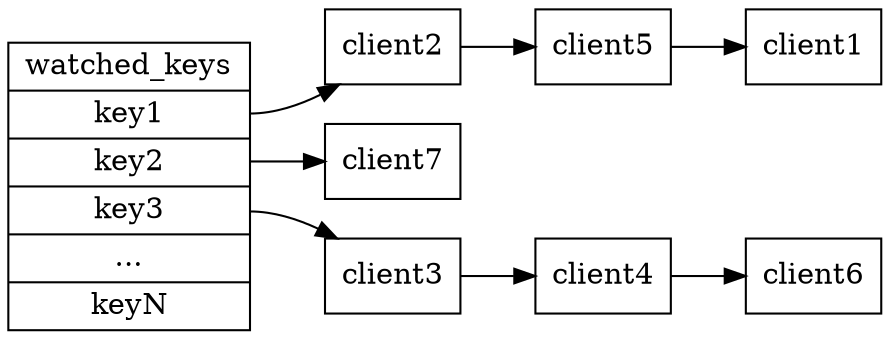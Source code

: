 digraph watched_keys {

    rankdir = LR;

    node [shape = record];

    // keys

    watched_keys [label = "watched_keys |<key1> key1 |<key2> key2 |<key3> key3 | ... |<keyN> keyN"];

    // clients blocking for key1
    client1 [label = "client1"];
    client5 [label = "client5"];
    client2 [label = "client2"];
    
    watched_keys:key1 -> client2;
    client2 -> client5;
    client5 -> client1;

    // clients blocking for key2
    client7 [label = "client7"];

    watched_keys:key2 -> client7;

    // key3

    client3 [label = "client3"];
    client4 [label = "client4"];
    client6 [label = "client6"];

    watched_keys:key3 -> client3;
    client3 -> client4;
    client4 -> client6;
}

